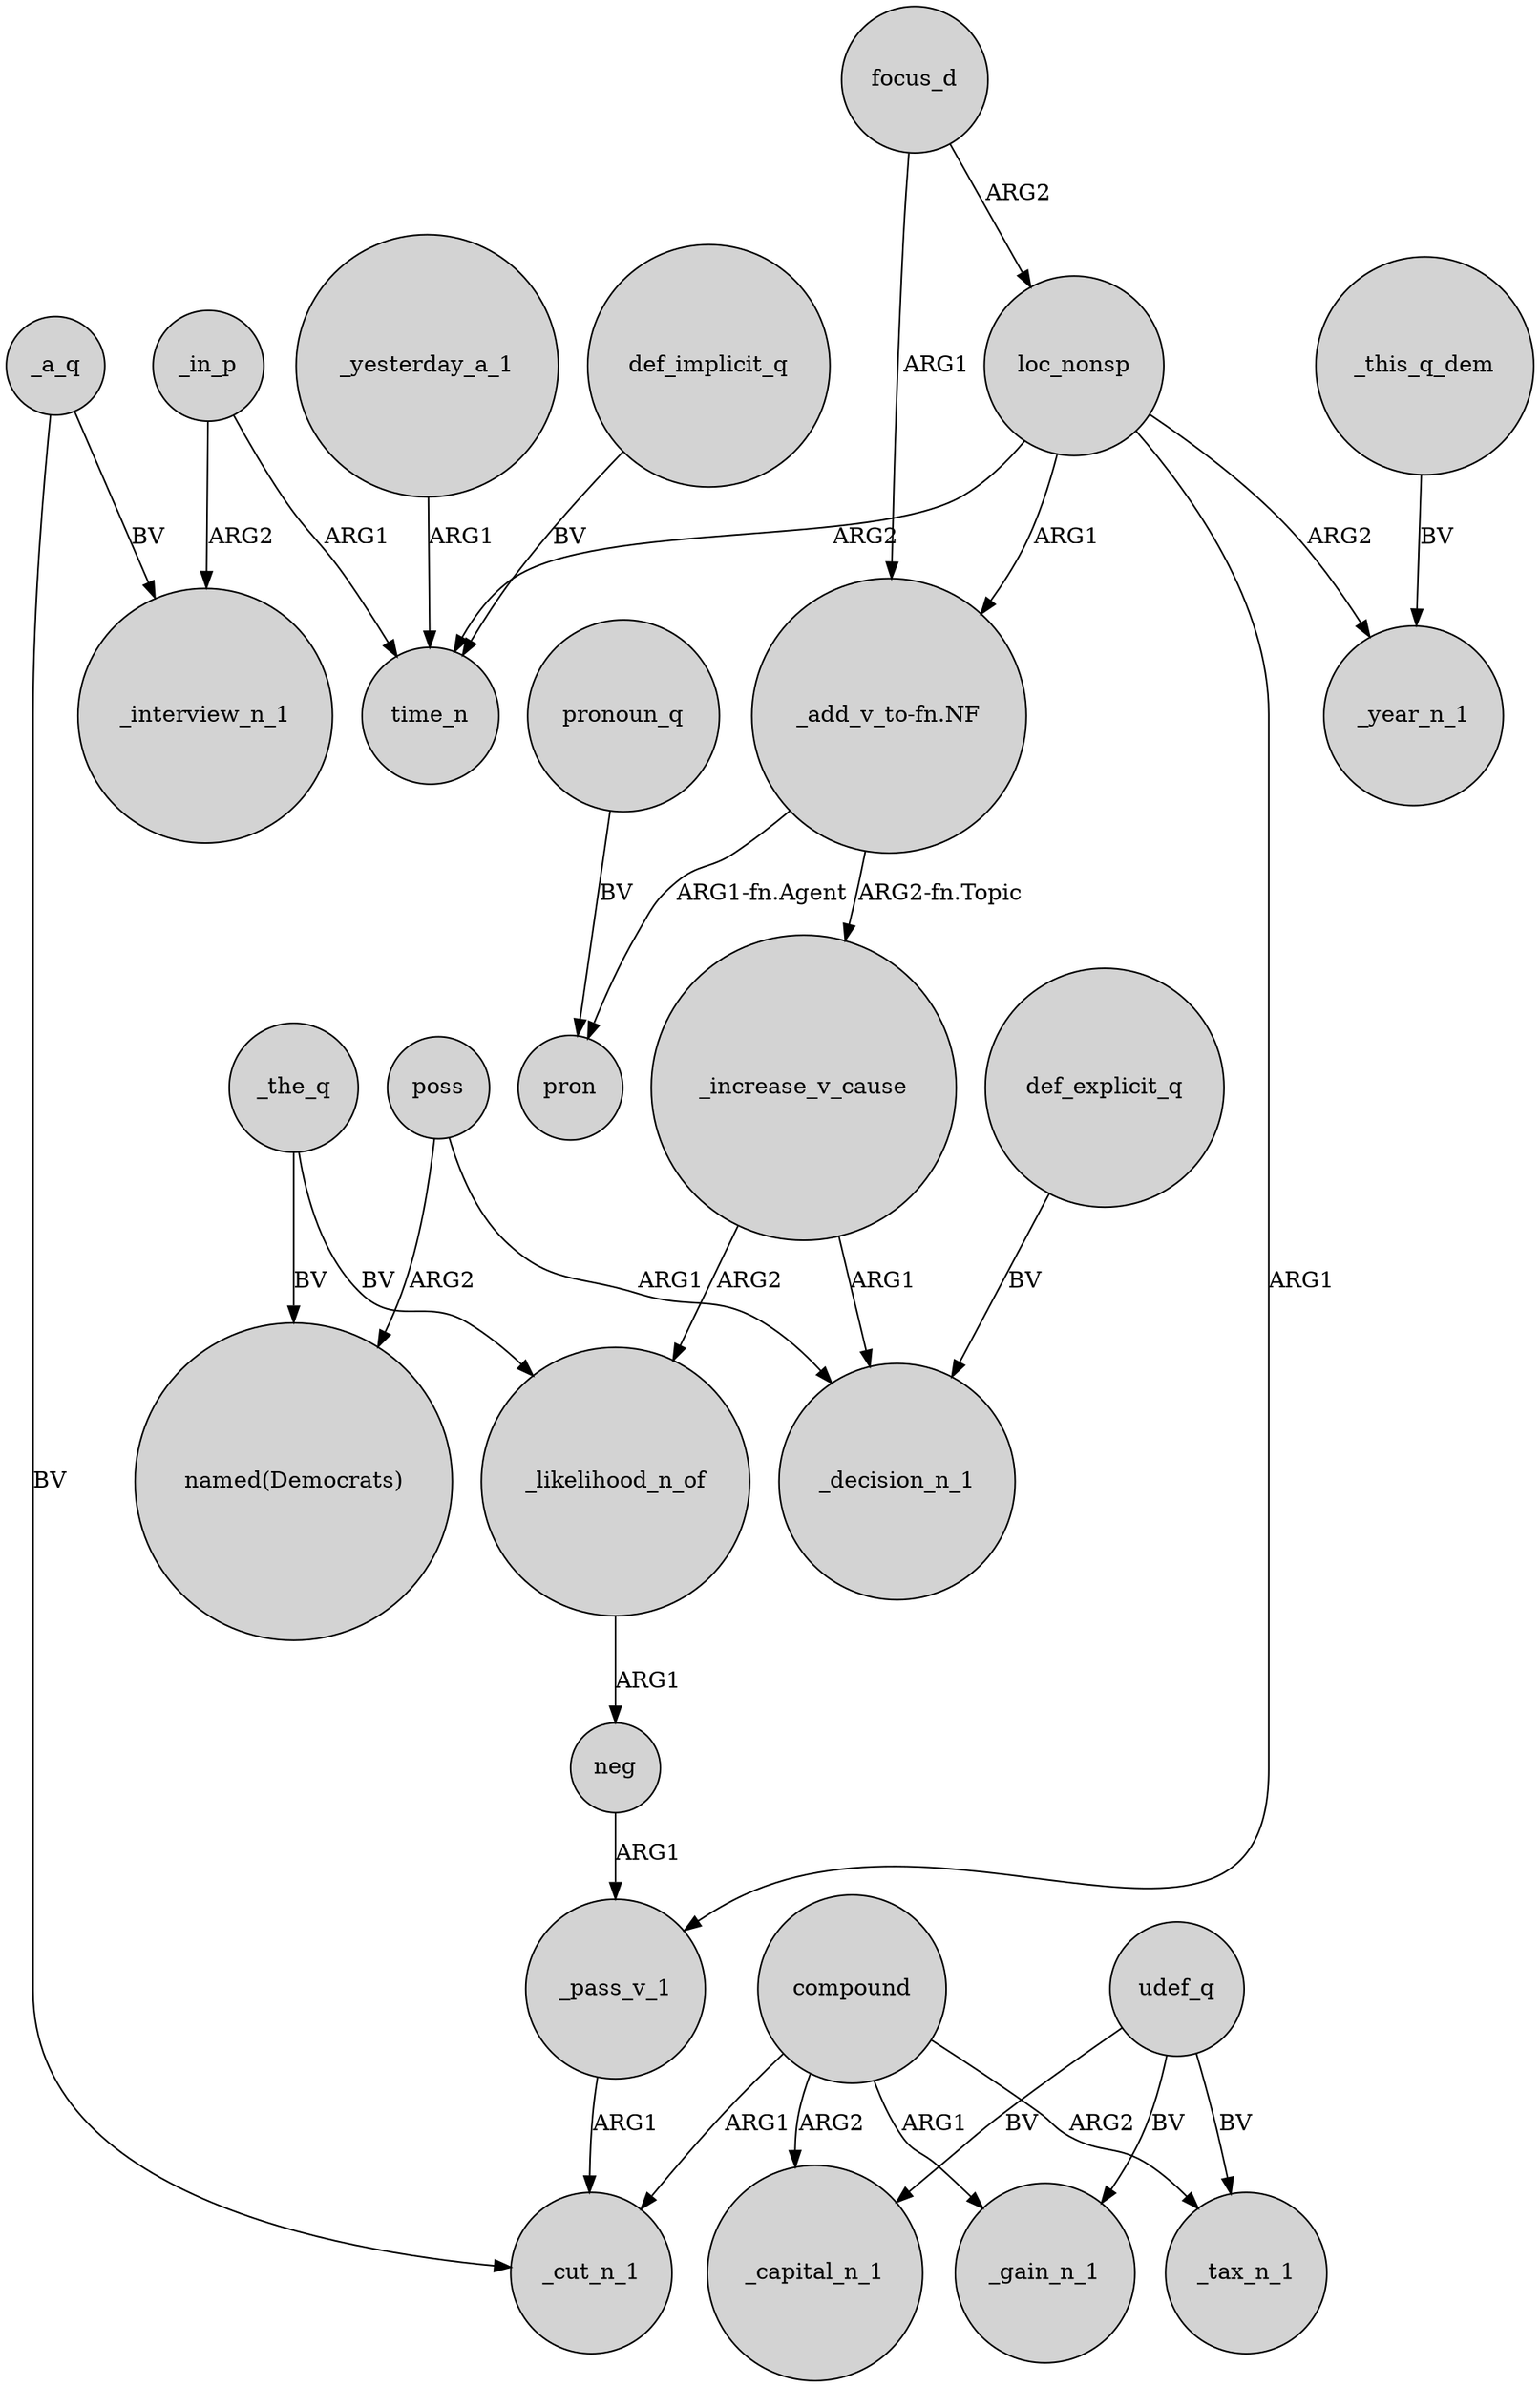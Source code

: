 digraph {
	node [shape=circle style=filled]
	_in_p -> _interview_n_1 [label=ARG2]
	focus_d -> loc_nonsp [label=ARG2]
	_increase_v_cause -> _decision_n_1 [label=ARG1]
	_yesterday_a_1 -> time_n [label=ARG1]
	_the_q -> _likelihood_n_of [label=BV]
	poss -> "named(Democrats)" [label=ARG2]
	_a_q -> _cut_n_1 [label=BV]
	compound -> _capital_n_1 [label=ARG2]
	_likelihood_n_of -> neg [label=ARG1]
	udef_q -> _gain_n_1 [label=BV]
	_a_q -> _interview_n_1 [label=BV]
	loc_nonsp -> _pass_v_1 [label=ARG1]
	_in_p -> time_n [label=ARG1]
	loc_nonsp -> time_n [label=ARG2]
	_increase_v_cause -> _likelihood_n_of [label=ARG2]
	loc_nonsp -> "_add_v_to-fn.NF" [label=ARG1]
	pronoun_q -> pron [label=BV]
	udef_q -> _tax_n_1 [label=BV]
	poss -> _decision_n_1 [label=ARG1]
	def_explicit_q -> _decision_n_1 [label=BV]
	compound -> _cut_n_1 [label=ARG1]
	_pass_v_1 -> _cut_n_1 [label=ARG1]
	_the_q -> "named(Democrats)" [label=BV]
	loc_nonsp -> _year_n_1 [label=ARG2]
	"_add_v_to-fn.NF" -> pron [label="ARG1-fn.Agent"]
	compound -> _gain_n_1 [label=ARG1]
	neg -> _pass_v_1 [label=ARG1]
	focus_d -> "_add_v_to-fn.NF" [label=ARG1]
	"_add_v_to-fn.NF" -> _increase_v_cause [label="ARG2-fn.Topic"]
	compound -> _tax_n_1 [label=ARG2]
	def_implicit_q -> time_n [label=BV]
	udef_q -> _capital_n_1 [label=BV]
	_this_q_dem -> _year_n_1 [label=BV]
}

